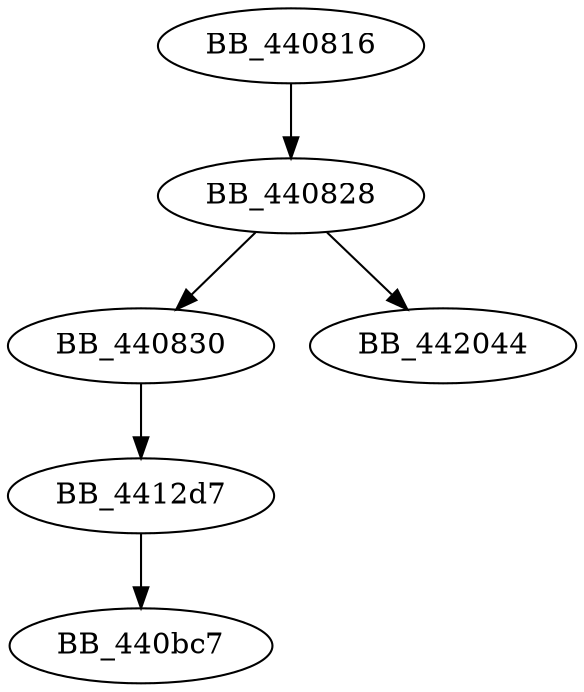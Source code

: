 DiGraph sub_440816{
BB_440816->BB_440828
BB_440828->BB_440830
BB_440828->BB_442044
BB_440830->BB_4412d7
BB_4412d7->BB_440bc7
}
